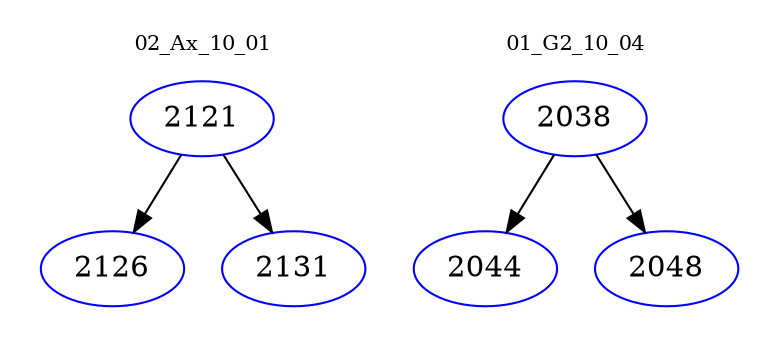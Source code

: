 digraph{
subgraph cluster_0 {
color = white
label = "02_Ax_10_01";
fontsize=10;
T0_2121 [label="2121", color="blue"]
T0_2121 -> T0_2126 [color="black"]
T0_2126 [label="2126", color="blue"]
T0_2121 -> T0_2131 [color="black"]
T0_2131 [label="2131", color="blue"]
}
subgraph cluster_1 {
color = white
label = "01_G2_10_04";
fontsize=10;
T1_2038 [label="2038", color="blue"]
T1_2038 -> T1_2044 [color="black"]
T1_2044 [label="2044", color="blue"]
T1_2038 -> T1_2048 [color="black"]
T1_2048 [label="2048", color="blue"]
}
}

